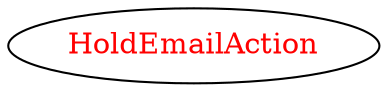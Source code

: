 digraph dependencyGraph {
 concentrate=true;
 ranksep="2.0";
 rankdir="LR"; 
 splines="ortho";
"HoldEmailAction" [fontcolor="red"];
}